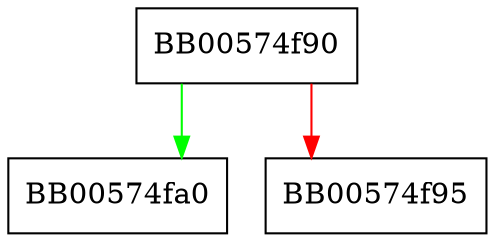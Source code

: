 digraph OSSL_CRMF_CERTTEMPLATE_get0_serialNumber {
  node [shape="box"];
  graph [splines=ortho];
  BB00574f90 -> BB00574fa0 [color="green"];
  BB00574f90 -> BB00574f95 [color="red"];
}